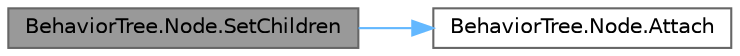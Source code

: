 digraph "BehaviorTree.Node.SetChildren"
{
 // LATEX_PDF_SIZE
  bgcolor="transparent";
  edge [fontname=Helvetica,fontsize=10,labelfontname=Helvetica,labelfontsize=10];
  node [fontname=Helvetica,fontsize=10,shape=box,height=0.2,width=0.4];
  rankdir="LR";
  Node1 [label="BehaviorTree.Node.SetChildren",height=0.2,width=0.4,color="gray40", fillcolor="grey60", style="filled", fontcolor="black",tooltip=" "];
  Node1 -> Node2 [color="steelblue1",style="solid"];
  Node2 [label="BehaviorTree.Node.Attach",height=0.2,width=0.4,color="grey40", fillcolor="white", style="filled",URL="$class_behavior_tree_1_1_node.html#a2ab6467379d0dc10386dea1aef3330f1",tooltip=" "];
}
